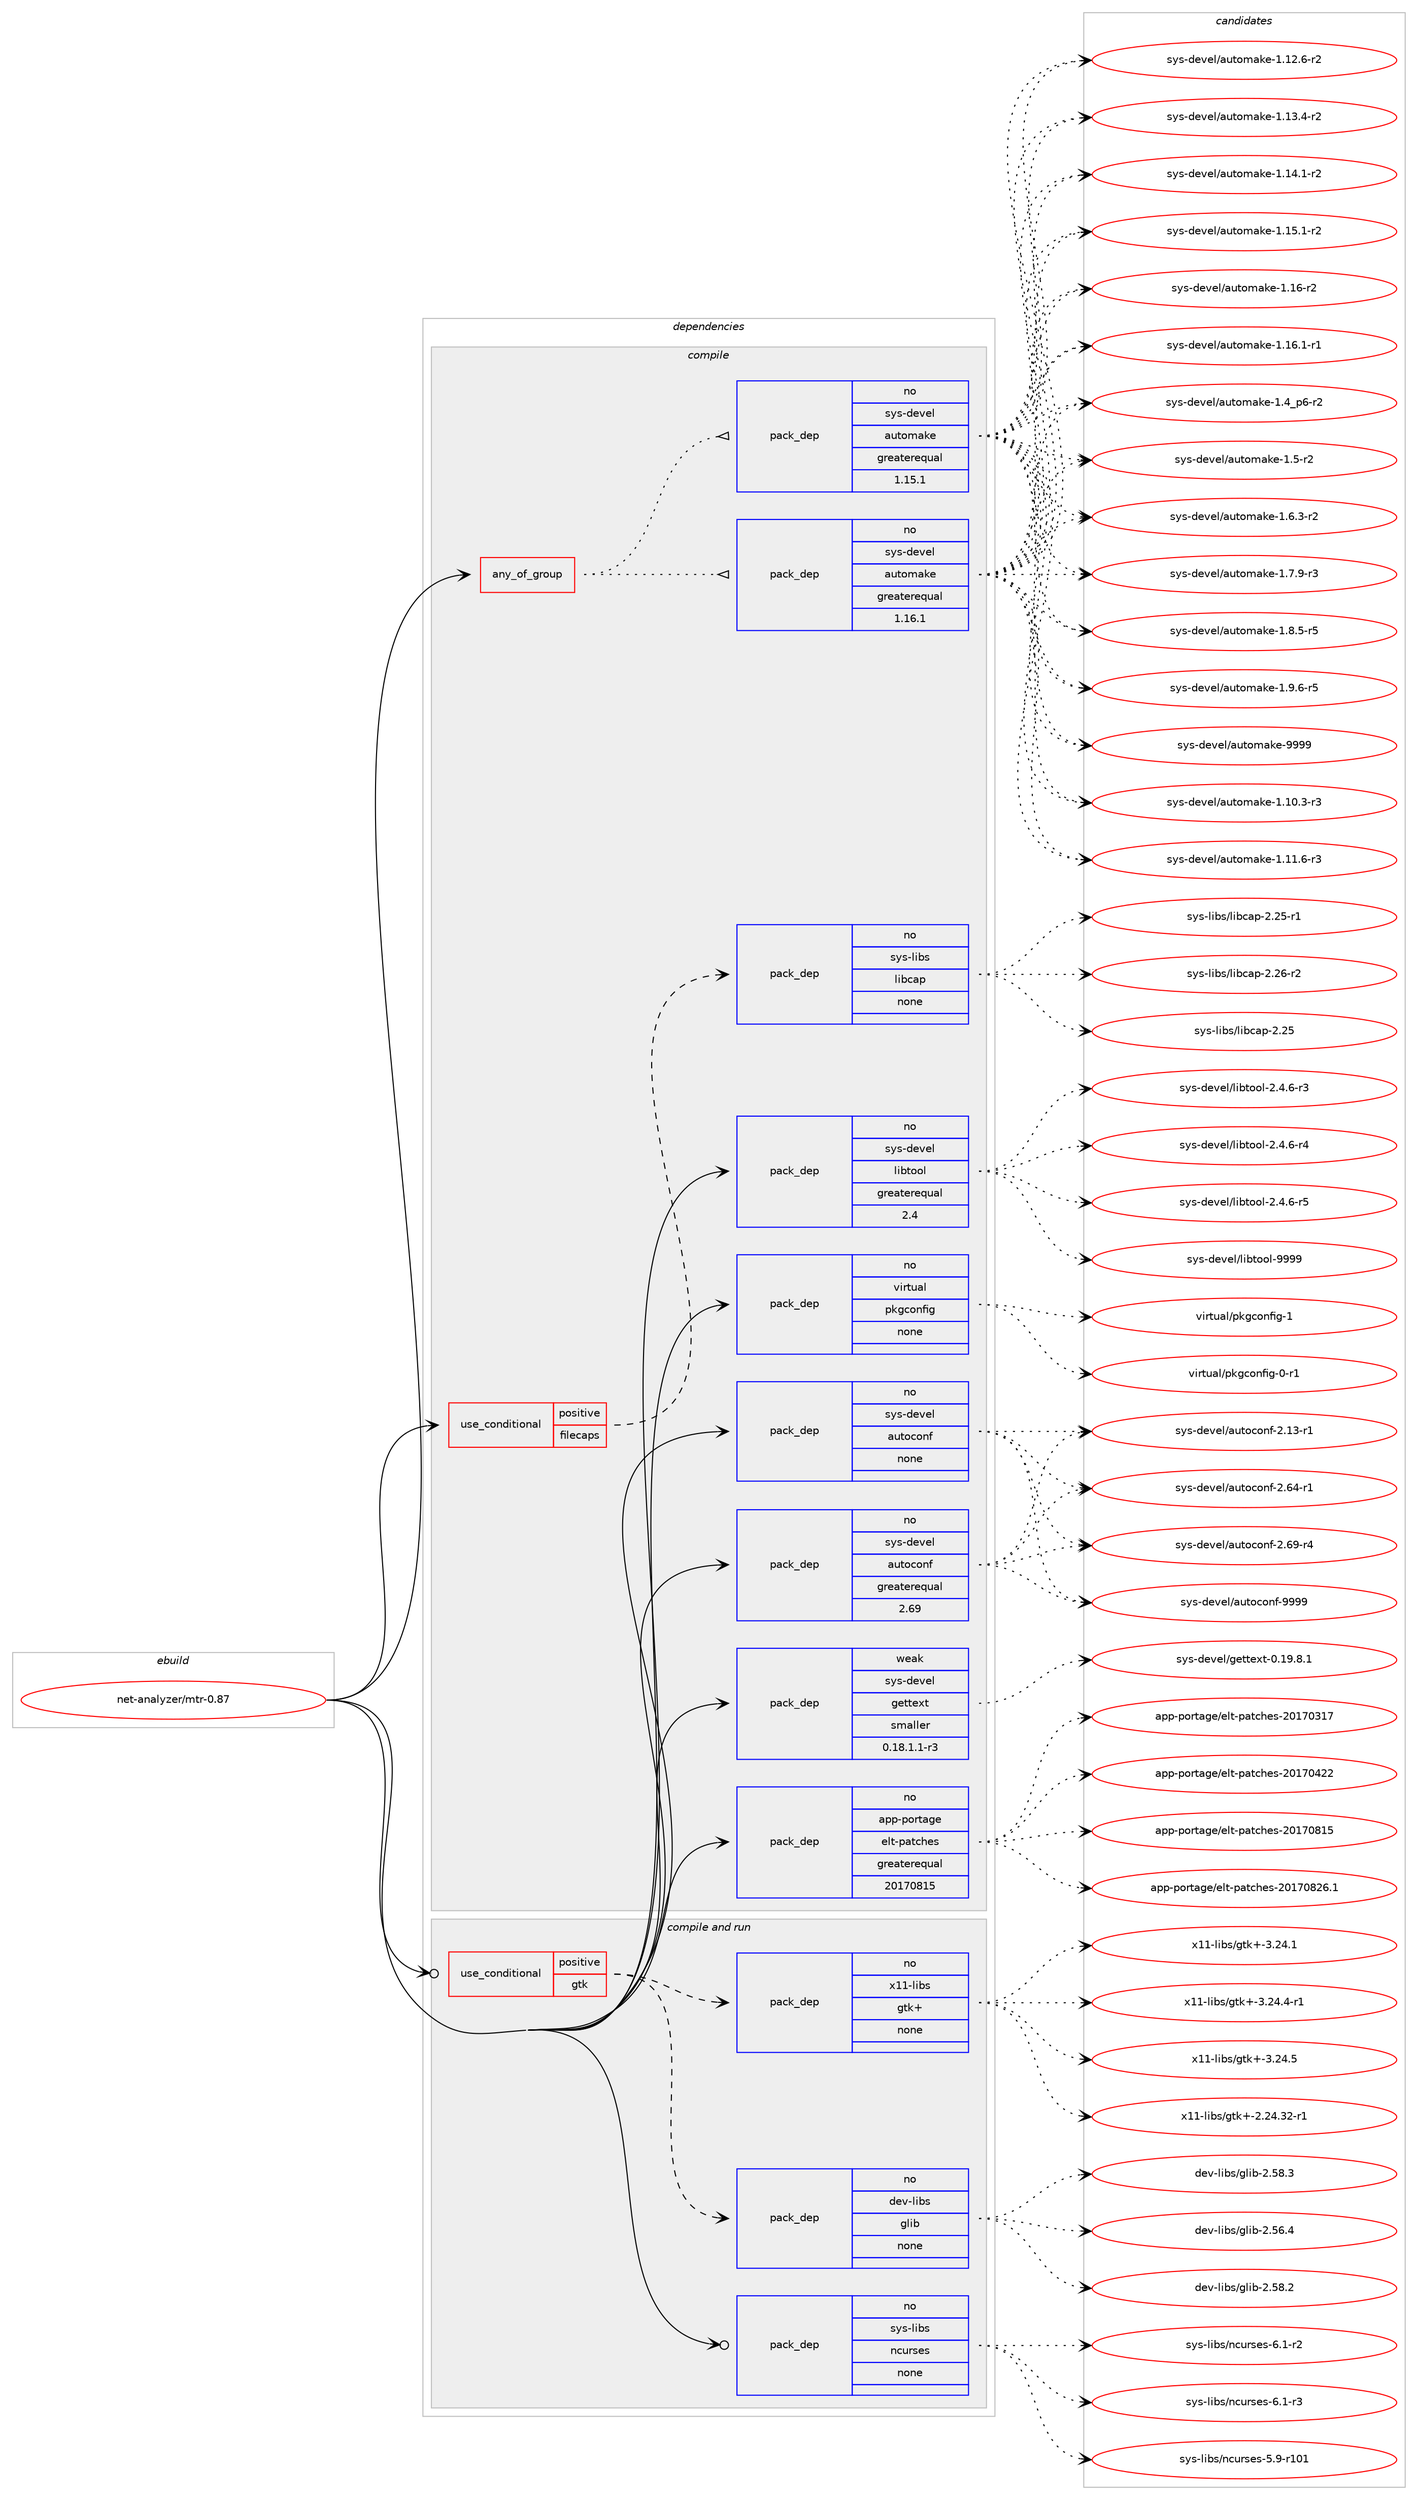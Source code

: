 digraph prolog {

# *************
# Graph options
# *************

newrank=true;
concentrate=true;
compound=true;
graph [rankdir=LR,fontname=Helvetica,fontsize=10,ranksep=1.5];#, ranksep=2.5, nodesep=0.2];
edge  [arrowhead=vee];
node  [fontname=Helvetica,fontsize=10];

# **********
# The ebuild
# **********

subgraph cluster_leftcol {
color=gray;
rank=same;
label=<<i>ebuild</i>>;
id [label="net-analyzer/mtr-0.87", color=red, width=4, href="../net-analyzer/mtr-0.87.svg"];
}

# ****************
# The dependencies
# ****************

subgraph cluster_midcol {
color=gray;
label=<<i>dependencies</i>>;
subgraph cluster_compile {
fillcolor="#eeeeee";
style=filled;
label=<<i>compile</i>>;
subgraph any25788 {
dependency1644423 [label=<<TABLE BORDER="0" CELLBORDER="1" CELLSPACING="0" CELLPADDING="4"><TR><TD CELLPADDING="10">any_of_group</TD></TR></TABLE>>, shape=none, color=red];subgraph pack1175834 {
dependency1644424 [label=<<TABLE BORDER="0" CELLBORDER="1" CELLSPACING="0" CELLPADDING="4" WIDTH="220"><TR><TD ROWSPAN="6" CELLPADDING="30">pack_dep</TD></TR><TR><TD WIDTH="110">no</TD></TR><TR><TD>sys-devel</TD></TR><TR><TD>automake</TD></TR><TR><TD>greaterequal</TD></TR><TR><TD>1.16.1</TD></TR></TABLE>>, shape=none, color=blue];
}
dependency1644423:e -> dependency1644424:w [weight=20,style="dotted",arrowhead="oinv"];
subgraph pack1175835 {
dependency1644425 [label=<<TABLE BORDER="0" CELLBORDER="1" CELLSPACING="0" CELLPADDING="4" WIDTH="220"><TR><TD ROWSPAN="6" CELLPADDING="30">pack_dep</TD></TR><TR><TD WIDTH="110">no</TD></TR><TR><TD>sys-devel</TD></TR><TR><TD>automake</TD></TR><TR><TD>greaterequal</TD></TR><TR><TD>1.15.1</TD></TR></TABLE>>, shape=none, color=blue];
}
dependency1644423:e -> dependency1644425:w [weight=20,style="dotted",arrowhead="oinv"];
}
id:e -> dependency1644423:w [weight=20,style="solid",arrowhead="vee"];
subgraph cond442026 {
dependency1644426 [label=<<TABLE BORDER="0" CELLBORDER="1" CELLSPACING="0" CELLPADDING="4"><TR><TD ROWSPAN="3" CELLPADDING="10">use_conditional</TD></TR><TR><TD>positive</TD></TR><TR><TD>filecaps</TD></TR></TABLE>>, shape=none, color=red];
subgraph pack1175836 {
dependency1644427 [label=<<TABLE BORDER="0" CELLBORDER="1" CELLSPACING="0" CELLPADDING="4" WIDTH="220"><TR><TD ROWSPAN="6" CELLPADDING="30">pack_dep</TD></TR><TR><TD WIDTH="110">no</TD></TR><TR><TD>sys-libs</TD></TR><TR><TD>libcap</TD></TR><TR><TD>none</TD></TR><TR><TD></TD></TR></TABLE>>, shape=none, color=blue];
}
dependency1644426:e -> dependency1644427:w [weight=20,style="dashed",arrowhead="vee"];
}
id:e -> dependency1644426:w [weight=20,style="solid",arrowhead="vee"];
subgraph pack1175837 {
dependency1644428 [label=<<TABLE BORDER="0" CELLBORDER="1" CELLSPACING="0" CELLPADDING="4" WIDTH="220"><TR><TD ROWSPAN="6" CELLPADDING="30">pack_dep</TD></TR><TR><TD WIDTH="110">no</TD></TR><TR><TD>app-portage</TD></TR><TR><TD>elt-patches</TD></TR><TR><TD>greaterequal</TD></TR><TR><TD>20170815</TD></TR></TABLE>>, shape=none, color=blue];
}
id:e -> dependency1644428:w [weight=20,style="solid",arrowhead="vee"];
subgraph pack1175838 {
dependency1644429 [label=<<TABLE BORDER="0" CELLBORDER="1" CELLSPACING="0" CELLPADDING="4" WIDTH="220"><TR><TD ROWSPAN="6" CELLPADDING="30">pack_dep</TD></TR><TR><TD WIDTH="110">no</TD></TR><TR><TD>sys-devel</TD></TR><TR><TD>autoconf</TD></TR><TR><TD>greaterequal</TD></TR><TR><TD>2.69</TD></TR></TABLE>>, shape=none, color=blue];
}
id:e -> dependency1644429:w [weight=20,style="solid",arrowhead="vee"];
subgraph pack1175839 {
dependency1644430 [label=<<TABLE BORDER="0" CELLBORDER="1" CELLSPACING="0" CELLPADDING="4" WIDTH="220"><TR><TD ROWSPAN="6" CELLPADDING="30">pack_dep</TD></TR><TR><TD WIDTH="110">no</TD></TR><TR><TD>sys-devel</TD></TR><TR><TD>autoconf</TD></TR><TR><TD>none</TD></TR><TR><TD></TD></TR></TABLE>>, shape=none, color=blue];
}
id:e -> dependency1644430:w [weight=20,style="solid",arrowhead="vee"];
subgraph pack1175840 {
dependency1644431 [label=<<TABLE BORDER="0" CELLBORDER="1" CELLSPACING="0" CELLPADDING="4" WIDTH="220"><TR><TD ROWSPAN="6" CELLPADDING="30">pack_dep</TD></TR><TR><TD WIDTH="110">no</TD></TR><TR><TD>sys-devel</TD></TR><TR><TD>libtool</TD></TR><TR><TD>greaterequal</TD></TR><TR><TD>2.4</TD></TR></TABLE>>, shape=none, color=blue];
}
id:e -> dependency1644431:w [weight=20,style="solid",arrowhead="vee"];
subgraph pack1175841 {
dependency1644432 [label=<<TABLE BORDER="0" CELLBORDER="1" CELLSPACING="0" CELLPADDING="4" WIDTH="220"><TR><TD ROWSPAN="6" CELLPADDING="30">pack_dep</TD></TR><TR><TD WIDTH="110">no</TD></TR><TR><TD>virtual</TD></TR><TR><TD>pkgconfig</TD></TR><TR><TD>none</TD></TR><TR><TD></TD></TR></TABLE>>, shape=none, color=blue];
}
id:e -> dependency1644432:w [weight=20,style="solid",arrowhead="vee"];
subgraph pack1175842 {
dependency1644433 [label=<<TABLE BORDER="0" CELLBORDER="1" CELLSPACING="0" CELLPADDING="4" WIDTH="220"><TR><TD ROWSPAN="6" CELLPADDING="30">pack_dep</TD></TR><TR><TD WIDTH="110">weak</TD></TR><TR><TD>sys-devel</TD></TR><TR><TD>gettext</TD></TR><TR><TD>smaller</TD></TR><TR><TD>0.18.1.1-r3</TD></TR></TABLE>>, shape=none, color=blue];
}
id:e -> dependency1644433:w [weight=20,style="solid",arrowhead="vee"];
}
subgraph cluster_compileandrun {
fillcolor="#eeeeee";
style=filled;
label=<<i>compile and run</i>>;
subgraph cond442027 {
dependency1644434 [label=<<TABLE BORDER="0" CELLBORDER="1" CELLSPACING="0" CELLPADDING="4"><TR><TD ROWSPAN="3" CELLPADDING="10">use_conditional</TD></TR><TR><TD>positive</TD></TR><TR><TD>gtk</TD></TR></TABLE>>, shape=none, color=red];
subgraph pack1175843 {
dependency1644435 [label=<<TABLE BORDER="0" CELLBORDER="1" CELLSPACING="0" CELLPADDING="4" WIDTH="220"><TR><TD ROWSPAN="6" CELLPADDING="30">pack_dep</TD></TR><TR><TD WIDTH="110">no</TD></TR><TR><TD>dev-libs</TD></TR><TR><TD>glib</TD></TR><TR><TD>none</TD></TR><TR><TD></TD></TR></TABLE>>, shape=none, color=blue];
}
dependency1644434:e -> dependency1644435:w [weight=20,style="dashed",arrowhead="vee"];
subgraph pack1175844 {
dependency1644436 [label=<<TABLE BORDER="0" CELLBORDER="1" CELLSPACING="0" CELLPADDING="4" WIDTH="220"><TR><TD ROWSPAN="6" CELLPADDING="30">pack_dep</TD></TR><TR><TD WIDTH="110">no</TD></TR><TR><TD>x11-libs</TD></TR><TR><TD>gtk+</TD></TR><TR><TD>none</TD></TR><TR><TD></TD></TR></TABLE>>, shape=none, color=blue];
}
dependency1644434:e -> dependency1644436:w [weight=20,style="dashed",arrowhead="vee"];
}
id:e -> dependency1644434:w [weight=20,style="solid",arrowhead="odotvee"];
subgraph pack1175845 {
dependency1644437 [label=<<TABLE BORDER="0" CELLBORDER="1" CELLSPACING="0" CELLPADDING="4" WIDTH="220"><TR><TD ROWSPAN="6" CELLPADDING="30">pack_dep</TD></TR><TR><TD WIDTH="110">no</TD></TR><TR><TD>sys-libs</TD></TR><TR><TD>ncurses</TD></TR><TR><TD>none</TD></TR><TR><TD></TD></TR></TABLE>>, shape=none, color=blue];
}
id:e -> dependency1644437:w [weight=20,style="solid",arrowhead="odotvee"];
}
subgraph cluster_run {
fillcolor="#eeeeee";
style=filled;
label=<<i>run</i>>;
}
}

# **************
# The candidates
# **************

subgraph cluster_choices {
rank=same;
color=gray;
label=<<i>candidates</i>>;

subgraph choice1175834 {
color=black;
nodesep=1;
choice11512111545100101118101108479711711611110997107101454946494846514511451 [label="sys-devel/automake-1.10.3-r3", color=red, width=4,href="../sys-devel/automake-1.10.3-r3.svg"];
choice11512111545100101118101108479711711611110997107101454946494946544511451 [label="sys-devel/automake-1.11.6-r3", color=red, width=4,href="../sys-devel/automake-1.11.6-r3.svg"];
choice11512111545100101118101108479711711611110997107101454946495046544511450 [label="sys-devel/automake-1.12.6-r2", color=red, width=4,href="../sys-devel/automake-1.12.6-r2.svg"];
choice11512111545100101118101108479711711611110997107101454946495146524511450 [label="sys-devel/automake-1.13.4-r2", color=red, width=4,href="../sys-devel/automake-1.13.4-r2.svg"];
choice11512111545100101118101108479711711611110997107101454946495246494511450 [label="sys-devel/automake-1.14.1-r2", color=red, width=4,href="../sys-devel/automake-1.14.1-r2.svg"];
choice11512111545100101118101108479711711611110997107101454946495346494511450 [label="sys-devel/automake-1.15.1-r2", color=red, width=4,href="../sys-devel/automake-1.15.1-r2.svg"];
choice1151211154510010111810110847971171161111099710710145494649544511450 [label="sys-devel/automake-1.16-r2", color=red, width=4,href="../sys-devel/automake-1.16-r2.svg"];
choice11512111545100101118101108479711711611110997107101454946495446494511449 [label="sys-devel/automake-1.16.1-r1", color=red, width=4,href="../sys-devel/automake-1.16.1-r1.svg"];
choice115121115451001011181011084797117116111109971071014549465295112544511450 [label="sys-devel/automake-1.4_p6-r2", color=red, width=4,href="../sys-devel/automake-1.4_p6-r2.svg"];
choice11512111545100101118101108479711711611110997107101454946534511450 [label="sys-devel/automake-1.5-r2", color=red, width=4,href="../sys-devel/automake-1.5-r2.svg"];
choice115121115451001011181011084797117116111109971071014549465446514511450 [label="sys-devel/automake-1.6.3-r2", color=red, width=4,href="../sys-devel/automake-1.6.3-r2.svg"];
choice115121115451001011181011084797117116111109971071014549465546574511451 [label="sys-devel/automake-1.7.9-r3", color=red, width=4,href="../sys-devel/automake-1.7.9-r3.svg"];
choice115121115451001011181011084797117116111109971071014549465646534511453 [label="sys-devel/automake-1.8.5-r5", color=red, width=4,href="../sys-devel/automake-1.8.5-r5.svg"];
choice115121115451001011181011084797117116111109971071014549465746544511453 [label="sys-devel/automake-1.9.6-r5", color=red, width=4,href="../sys-devel/automake-1.9.6-r5.svg"];
choice115121115451001011181011084797117116111109971071014557575757 [label="sys-devel/automake-9999", color=red, width=4,href="../sys-devel/automake-9999.svg"];
dependency1644424:e -> choice11512111545100101118101108479711711611110997107101454946494846514511451:w [style=dotted,weight="100"];
dependency1644424:e -> choice11512111545100101118101108479711711611110997107101454946494946544511451:w [style=dotted,weight="100"];
dependency1644424:e -> choice11512111545100101118101108479711711611110997107101454946495046544511450:w [style=dotted,weight="100"];
dependency1644424:e -> choice11512111545100101118101108479711711611110997107101454946495146524511450:w [style=dotted,weight="100"];
dependency1644424:e -> choice11512111545100101118101108479711711611110997107101454946495246494511450:w [style=dotted,weight="100"];
dependency1644424:e -> choice11512111545100101118101108479711711611110997107101454946495346494511450:w [style=dotted,weight="100"];
dependency1644424:e -> choice1151211154510010111810110847971171161111099710710145494649544511450:w [style=dotted,weight="100"];
dependency1644424:e -> choice11512111545100101118101108479711711611110997107101454946495446494511449:w [style=dotted,weight="100"];
dependency1644424:e -> choice115121115451001011181011084797117116111109971071014549465295112544511450:w [style=dotted,weight="100"];
dependency1644424:e -> choice11512111545100101118101108479711711611110997107101454946534511450:w [style=dotted,weight="100"];
dependency1644424:e -> choice115121115451001011181011084797117116111109971071014549465446514511450:w [style=dotted,weight="100"];
dependency1644424:e -> choice115121115451001011181011084797117116111109971071014549465546574511451:w [style=dotted,weight="100"];
dependency1644424:e -> choice115121115451001011181011084797117116111109971071014549465646534511453:w [style=dotted,weight="100"];
dependency1644424:e -> choice115121115451001011181011084797117116111109971071014549465746544511453:w [style=dotted,weight="100"];
dependency1644424:e -> choice115121115451001011181011084797117116111109971071014557575757:w [style=dotted,weight="100"];
}
subgraph choice1175835 {
color=black;
nodesep=1;
choice11512111545100101118101108479711711611110997107101454946494846514511451 [label="sys-devel/automake-1.10.3-r3", color=red, width=4,href="../sys-devel/automake-1.10.3-r3.svg"];
choice11512111545100101118101108479711711611110997107101454946494946544511451 [label="sys-devel/automake-1.11.6-r3", color=red, width=4,href="../sys-devel/automake-1.11.6-r3.svg"];
choice11512111545100101118101108479711711611110997107101454946495046544511450 [label="sys-devel/automake-1.12.6-r2", color=red, width=4,href="../sys-devel/automake-1.12.6-r2.svg"];
choice11512111545100101118101108479711711611110997107101454946495146524511450 [label="sys-devel/automake-1.13.4-r2", color=red, width=4,href="../sys-devel/automake-1.13.4-r2.svg"];
choice11512111545100101118101108479711711611110997107101454946495246494511450 [label="sys-devel/automake-1.14.1-r2", color=red, width=4,href="../sys-devel/automake-1.14.1-r2.svg"];
choice11512111545100101118101108479711711611110997107101454946495346494511450 [label="sys-devel/automake-1.15.1-r2", color=red, width=4,href="../sys-devel/automake-1.15.1-r2.svg"];
choice1151211154510010111810110847971171161111099710710145494649544511450 [label="sys-devel/automake-1.16-r2", color=red, width=4,href="../sys-devel/automake-1.16-r2.svg"];
choice11512111545100101118101108479711711611110997107101454946495446494511449 [label="sys-devel/automake-1.16.1-r1", color=red, width=4,href="../sys-devel/automake-1.16.1-r1.svg"];
choice115121115451001011181011084797117116111109971071014549465295112544511450 [label="sys-devel/automake-1.4_p6-r2", color=red, width=4,href="../sys-devel/automake-1.4_p6-r2.svg"];
choice11512111545100101118101108479711711611110997107101454946534511450 [label="sys-devel/automake-1.5-r2", color=red, width=4,href="../sys-devel/automake-1.5-r2.svg"];
choice115121115451001011181011084797117116111109971071014549465446514511450 [label="sys-devel/automake-1.6.3-r2", color=red, width=4,href="../sys-devel/automake-1.6.3-r2.svg"];
choice115121115451001011181011084797117116111109971071014549465546574511451 [label="sys-devel/automake-1.7.9-r3", color=red, width=4,href="../sys-devel/automake-1.7.9-r3.svg"];
choice115121115451001011181011084797117116111109971071014549465646534511453 [label="sys-devel/automake-1.8.5-r5", color=red, width=4,href="../sys-devel/automake-1.8.5-r5.svg"];
choice115121115451001011181011084797117116111109971071014549465746544511453 [label="sys-devel/automake-1.9.6-r5", color=red, width=4,href="../sys-devel/automake-1.9.6-r5.svg"];
choice115121115451001011181011084797117116111109971071014557575757 [label="sys-devel/automake-9999", color=red, width=4,href="../sys-devel/automake-9999.svg"];
dependency1644425:e -> choice11512111545100101118101108479711711611110997107101454946494846514511451:w [style=dotted,weight="100"];
dependency1644425:e -> choice11512111545100101118101108479711711611110997107101454946494946544511451:w [style=dotted,weight="100"];
dependency1644425:e -> choice11512111545100101118101108479711711611110997107101454946495046544511450:w [style=dotted,weight="100"];
dependency1644425:e -> choice11512111545100101118101108479711711611110997107101454946495146524511450:w [style=dotted,weight="100"];
dependency1644425:e -> choice11512111545100101118101108479711711611110997107101454946495246494511450:w [style=dotted,weight="100"];
dependency1644425:e -> choice11512111545100101118101108479711711611110997107101454946495346494511450:w [style=dotted,weight="100"];
dependency1644425:e -> choice1151211154510010111810110847971171161111099710710145494649544511450:w [style=dotted,weight="100"];
dependency1644425:e -> choice11512111545100101118101108479711711611110997107101454946495446494511449:w [style=dotted,weight="100"];
dependency1644425:e -> choice115121115451001011181011084797117116111109971071014549465295112544511450:w [style=dotted,weight="100"];
dependency1644425:e -> choice11512111545100101118101108479711711611110997107101454946534511450:w [style=dotted,weight="100"];
dependency1644425:e -> choice115121115451001011181011084797117116111109971071014549465446514511450:w [style=dotted,weight="100"];
dependency1644425:e -> choice115121115451001011181011084797117116111109971071014549465546574511451:w [style=dotted,weight="100"];
dependency1644425:e -> choice115121115451001011181011084797117116111109971071014549465646534511453:w [style=dotted,weight="100"];
dependency1644425:e -> choice115121115451001011181011084797117116111109971071014549465746544511453:w [style=dotted,weight="100"];
dependency1644425:e -> choice115121115451001011181011084797117116111109971071014557575757:w [style=dotted,weight="100"];
}
subgraph choice1175836 {
color=black;
nodesep=1;
choice1151211154510810598115471081059899971124550465053 [label="sys-libs/libcap-2.25", color=red, width=4,href="../sys-libs/libcap-2.25.svg"];
choice11512111545108105981154710810598999711245504650534511449 [label="sys-libs/libcap-2.25-r1", color=red, width=4,href="../sys-libs/libcap-2.25-r1.svg"];
choice11512111545108105981154710810598999711245504650544511450 [label="sys-libs/libcap-2.26-r2", color=red, width=4,href="../sys-libs/libcap-2.26-r2.svg"];
dependency1644427:e -> choice1151211154510810598115471081059899971124550465053:w [style=dotted,weight="100"];
dependency1644427:e -> choice11512111545108105981154710810598999711245504650534511449:w [style=dotted,weight="100"];
dependency1644427:e -> choice11512111545108105981154710810598999711245504650544511450:w [style=dotted,weight="100"];
}
subgraph choice1175837 {
color=black;
nodesep=1;
choice97112112451121111141169710310147101108116451129711699104101115455048495548514955 [label="app-portage/elt-patches-20170317", color=red, width=4,href="../app-portage/elt-patches-20170317.svg"];
choice97112112451121111141169710310147101108116451129711699104101115455048495548525050 [label="app-portage/elt-patches-20170422", color=red, width=4,href="../app-portage/elt-patches-20170422.svg"];
choice97112112451121111141169710310147101108116451129711699104101115455048495548564953 [label="app-portage/elt-patches-20170815", color=red, width=4,href="../app-portage/elt-patches-20170815.svg"];
choice971121124511211111411697103101471011081164511297116991041011154550484955485650544649 [label="app-portage/elt-patches-20170826.1", color=red, width=4,href="../app-portage/elt-patches-20170826.1.svg"];
dependency1644428:e -> choice97112112451121111141169710310147101108116451129711699104101115455048495548514955:w [style=dotted,weight="100"];
dependency1644428:e -> choice97112112451121111141169710310147101108116451129711699104101115455048495548525050:w [style=dotted,weight="100"];
dependency1644428:e -> choice97112112451121111141169710310147101108116451129711699104101115455048495548564953:w [style=dotted,weight="100"];
dependency1644428:e -> choice971121124511211111411697103101471011081164511297116991041011154550484955485650544649:w [style=dotted,weight="100"];
}
subgraph choice1175838 {
color=black;
nodesep=1;
choice1151211154510010111810110847971171161119911111010245504649514511449 [label="sys-devel/autoconf-2.13-r1", color=red, width=4,href="../sys-devel/autoconf-2.13-r1.svg"];
choice1151211154510010111810110847971171161119911111010245504654524511449 [label="sys-devel/autoconf-2.64-r1", color=red, width=4,href="../sys-devel/autoconf-2.64-r1.svg"];
choice1151211154510010111810110847971171161119911111010245504654574511452 [label="sys-devel/autoconf-2.69-r4", color=red, width=4,href="../sys-devel/autoconf-2.69-r4.svg"];
choice115121115451001011181011084797117116111991111101024557575757 [label="sys-devel/autoconf-9999", color=red, width=4,href="../sys-devel/autoconf-9999.svg"];
dependency1644429:e -> choice1151211154510010111810110847971171161119911111010245504649514511449:w [style=dotted,weight="100"];
dependency1644429:e -> choice1151211154510010111810110847971171161119911111010245504654524511449:w [style=dotted,weight="100"];
dependency1644429:e -> choice1151211154510010111810110847971171161119911111010245504654574511452:w [style=dotted,weight="100"];
dependency1644429:e -> choice115121115451001011181011084797117116111991111101024557575757:w [style=dotted,weight="100"];
}
subgraph choice1175839 {
color=black;
nodesep=1;
choice1151211154510010111810110847971171161119911111010245504649514511449 [label="sys-devel/autoconf-2.13-r1", color=red, width=4,href="../sys-devel/autoconf-2.13-r1.svg"];
choice1151211154510010111810110847971171161119911111010245504654524511449 [label="sys-devel/autoconf-2.64-r1", color=red, width=4,href="../sys-devel/autoconf-2.64-r1.svg"];
choice1151211154510010111810110847971171161119911111010245504654574511452 [label="sys-devel/autoconf-2.69-r4", color=red, width=4,href="../sys-devel/autoconf-2.69-r4.svg"];
choice115121115451001011181011084797117116111991111101024557575757 [label="sys-devel/autoconf-9999", color=red, width=4,href="../sys-devel/autoconf-9999.svg"];
dependency1644430:e -> choice1151211154510010111810110847971171161119911111010245504649514511449:w [style=dotted,weight="100"];
dependency1644430:e -> choice1151211154510010111810110847971171161119911111010245504654524511449:w [style=dotted,weight="100"];
dependency1644430:e -> choice1151211154510010111810110847971171161119911111010245504654574511452:w [style=dotted,weight="100"];
dependency1644430:e -> choice115121115451001011181011084797117116111991111101024557575757:w [style=dotted,weight="100"];
}
subgraph choice1175840 {
color=black;
nodesep=1;
choice1151211154510010111810110847108105981161111111084550465246544511451 [label="sys-devel/libtool-2.4.6-r3", color=red, width=4,href="../sys-devel/libtool-2.4.6-r3.svg"];
choice1151211154510010111810110847108105981161111111084550465246544511452 [label="sys-devel/libtool-2.4.6-r4", color=red, width=4,href="../sys-devel/libtool-2.4.6-r4.svg"];
choice1151211154510010111810110847108105981161111111084550465246544511453 [label="sys-devel/libtool-2.4.6-r5", color=red, width=4,href="../sys-devel/libtool-2.4.6-r5.svg"];
choice1151211154510010111810110847108105981161111111084557575757 [label="sys-devel/libtool-9999", color=red, width=4,href="../sys-devel/libtool-9999.svg"];
dependency1644431:e -> choice1151211154510010111810110847108105981161111111084550465246544511451:w [style=dotted,weight="100"];
dependency1644431:e -> choice1151211154510010111810110847108105981161111111084550465246544511452:w [style=dotted,weight="100"];
dependency1644431:e -> choice1151211154510010111810110847108105981161111111084550465246544511453:w [style=dotted,weight="100"];
dependency1644431:e -> choice1151211154510010111810110847108105981161111111084557575757:w [style=dotted,weight="100"];
}
subgraph choice1175841 {
color=black;
nodesep=1;
choice11810511411611797108471121071039911111010210510345484511449 [label="virtual/pkgconfig-0-r1", color=red, width=4,href="../virtual/pkgconfig-0-r1.svg"];
choice1181051141161179710847112107103991111101021051034549 [label="virtual/pkgconfig-1", color=red, width=4,href="../virtual/pkgconfig-1.svg"];
dependency1644432:e -> choice11810511411611797108471121071039911111010210510345484511449:w [style=dotted,weight="100"];
dependency1644432:e -> choice1181051141161179710847112107103991111101021051034549:w [style=dotted,weight="100"];
}
subgraph choice1175842 {
color=black;
nodesep=1;
choice1151211154510010111810110847103101116116101120116454846495746564649 [label="sys-devel/gettext-0.19.8.1", color=red, width=4,href="../sys-devel/gettext-0.19.8.1.svg"];
dependency1644433:e -> choice1151211154510010111810110847103101116116101120116454846495746564649:w [style=dotted,weight="100"];
}
subgraph choice1175843 {
color=black;
nodesep=1;
choice1001011184510810598115471031081059845504653544652 [label="dev-libs/glib-2.56.4", color=red, width=4,href="../dev-libs/glib-2.56.4.svg"];
choice1001011184510810598115471031081059845504653564650 [label="dev-libs/glib-2.58.2", color=red, width=4,href="../dev-libs/glib-2.58.2.svg"];
choice1001011184510810598115471031081059845504653564651 [label="dev-libs/glib-2.58.3", color=red, width=4,href="../dev-libs/glib-2.58.3.svg"];
dependency1644435:e -> choice1001011184510810598115471031081059845504653544652:w [style=dotted,weight="100"];
dependency1644435:e -> choice1001011184510810598115471031081059845504653564650:w [style=dotted,weight="100"];
dependency1644435:e -> choice1001011184510810598115471031081059845504653564651:w [style=dotted,weight="100"];
}
subgraph choice1175844 {
color=black;
nodesep=1;
choice12049494510810598115471031161074345504650524651504511449 [label="x11-libs/gtk+-2.24.32-r1", color=red, width=4,href="../x11-libs/gtk+-2.24.32-r1.svg"];
choice12049494510810598115471031161074345514650524649 [label="x11-libs/gtk+-3.24.1", color=red, width=4,href="../x11-libs/gtk+-3.24.1.svg"];
choice120494945108105981154710311610743455146505246524511449 [label="x11-libs/gtk+-3.24.4-r1", color=red, width=4,href="../x11-libs/gtk+-3.24.4-r1.svg"];
choice12049494510810598115471031161074345514650524653 [label="x11-libs/gtk+-3.24.5", color=red, width=4,href="../x11-libs/gtk+-3.24.5.svg"];
dependency1644436:e -> choice12049494510810598115471031161074345504650524651504511449:w [style=dotted,weight="100"];
dependency1644436:e -> choice12049494510810598115471031161074345514650524649:w [style=dotted,weight="100"];
dependency1644436:e -> choice120494945108105981154710311610743455146505246524511449:w [style=dotted,weight="100"];
dependency1644436:e -> choice12049494510810598115471031161074345514650524653:w [style=dotted,weight="100"];
}
subgraph choice1175845 {
color=black;
nodesep=1;
choice115121115451081059811547110991171141151011154553465745114494849 [label="sys-libs/ncurses-5.9-r101", color=red, width=4,href="../sys-libs/ncurses-5.9-r101.svg"];
choice11512111545108105981154711099117114115101115455446494511450 [label="sys-libs/ncurses-6.1-r2", color=red, width=4,href="../sys-libs/ncurses-6.1-r2.svg"];
choice11512111545108105981154711099117114115101115455446494511451 [label="sys-libs/ncurses-6.1-r3", color=red, width=4,href="../sys-libs/ncurses-6.1-r3.svg"];
dependency1644437:e -> choice115121115451081059811547110991171141151011154553465745114494849:w [style=dotted,weight="100"];
dependency1644437:e -> choice11512111545108105981154711099117114115101115455446494511450:w [style=dotted,weight="100"];
dependency1644437:e -> choice11512111545108105981154711099117114115101115455446494511451:w [style=dotted,weight="100"];
}
}

}
